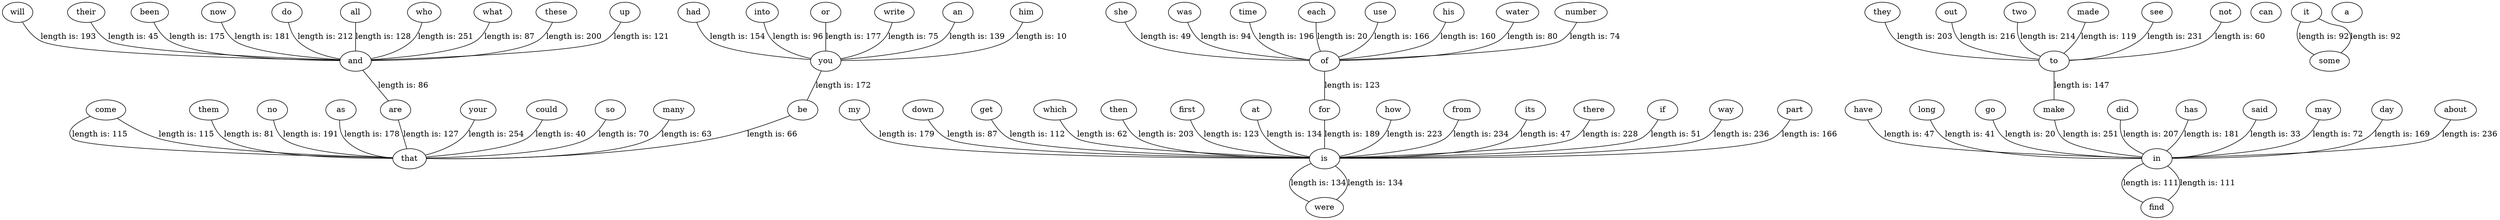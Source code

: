 // dot file of graph
graph graphname {
come -- that [label="length is: 115"]
them -- that [label="length is: 81"]
my -- is [label="length is: 179"]
down -- is [label="length is: 87"]
get -- is [label="length is: 112"]
have -- in [label="length is: 47"]
will -- and [label="length is: 193"]
their -- and [label="length is: 45"]
been -- and [label="length is: 175"]
she -- of [label="length is: 49"]
now -- and [label="length is: 181"]
is -- were [label="length is: 134"]
can
which -- is [label="length is: 62"]
then -- is [label="length is: 203"]
do -- and [label="length is: 212"]
was -- of [label="length is: 94"]
no -- that [label="length is: 191"]
time -- of [label="length is: 196"]
each -- of [label="length is: 20"]
had -- you [label="length is: 154"]
it -- some [label="length is: 92"]
as -- that [label="length is: 178"]
long -- in [label="length is: 41"]
they -- to [label="length is: 203"]
are -- that [label="length is: 127"]
into -- you [label="length is: 96"]
first -- is [label="length is: 123"]
all -- and [label="length is: 128"]
use -- of [label="length is: 166"]
your -- that [label="length is: 254"]
at -- is [label="length is: 134"]
that -- come [label="length is: 115"]
of -- for [label="length is: 123"]
how -- is [label="length is: 223"]
go -- in [label="length is: 20"]
out -- to [label="length is: 216"]
make -- in [label="length is: 251"]
who -- and [label="length is: 251"]
his -- of [label="length is: 160"]
could -- that [label="length is: 40"]
or -- you [label="length is: 177"]
write -- you [label="length is: 75"]
did -- in [label="length is: 207"]
were -- is [label="length is: 134"]
in -- find [label="length is: 111"]
so -- that [label="length is: 70"]
can
is
from -- is [label="length is: 234"]
has -- in [label="length is: 181"]
its -- is [label="length is: 47"]
what -- and [label="length is: 87"]
two -- to [label="length is: 214"]
there -- is [label="length is: 228"]
some -- it [label="length is: 92"]
many -- that [label="length is: 63"]
said -- in [label="length is: 33"]
if -- is [label="length is: 51"]
an -- you [label="length is: 139"]
made -- to [label="length is: 119"]
these -- and [label="length is: 200"]
may -- in [label="length is: 72"]
find -- in [label="length is: 111"]
for -- is [label="length is: 189"]
water -- of [label="length is: 80"]
number -- of [label="length is: 74"]
see -- to [label="length is: 231"]
not -- to [label="length is: 60"]
way -- is [label="length is: 236"]
to -- make [label="length is: 147"]
a
and -- are [label="length is: 86"]
day -- in [label="length is: 169"]
him -- you [label="length is: 10"]
about -- in [label="length is: 236"]
up -- and [label="length is: 121"]
part -- is [label="length is: 166"]
be -- that [label="length is: 66"]
you -- be [label="length is: 172"]

}